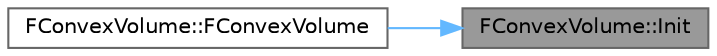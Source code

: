 digraph "FConvexVolume::Init"
{
 // INTERACTIVE_SVG=YES
 // LATEX_PDF_SIZE
  bgcolor="transparent";
  edge [fontname=Helvetica,fontsize=10,labelfontname=Helvetica,labelfontsize=10];
  node [fontname=Helvetica,fontsize=10,shape=box,height=0.2,width=0.4];
  rankdir="RL";
  Node1 [id="Node000001",label="FConvexVolume::Init",height=0.2,width=0.4,color="gray40", fillcolor="grey60", style="filled", fontcolor="black",tooltip="Builds the permuted planes for SSE/Altivec fast clipping."];
  Node1 -> Node2 [id="edge1_Node000001_Node000002",dir="back",color="steelblue1",style="solid",tooltip=" "];
  Node2 [id="Node000002",label="FConvexVolume::FConvexVolume",height=0.2,width=0.4,color="grey40", fillcolor="white", style="filled",URL="$d3/d5e/structFConvexVolume.html#a5cff71ec09776e6f0bc6e7d50dcd52f5",tooltip="Builds the set of planes used to clip against."];
}
